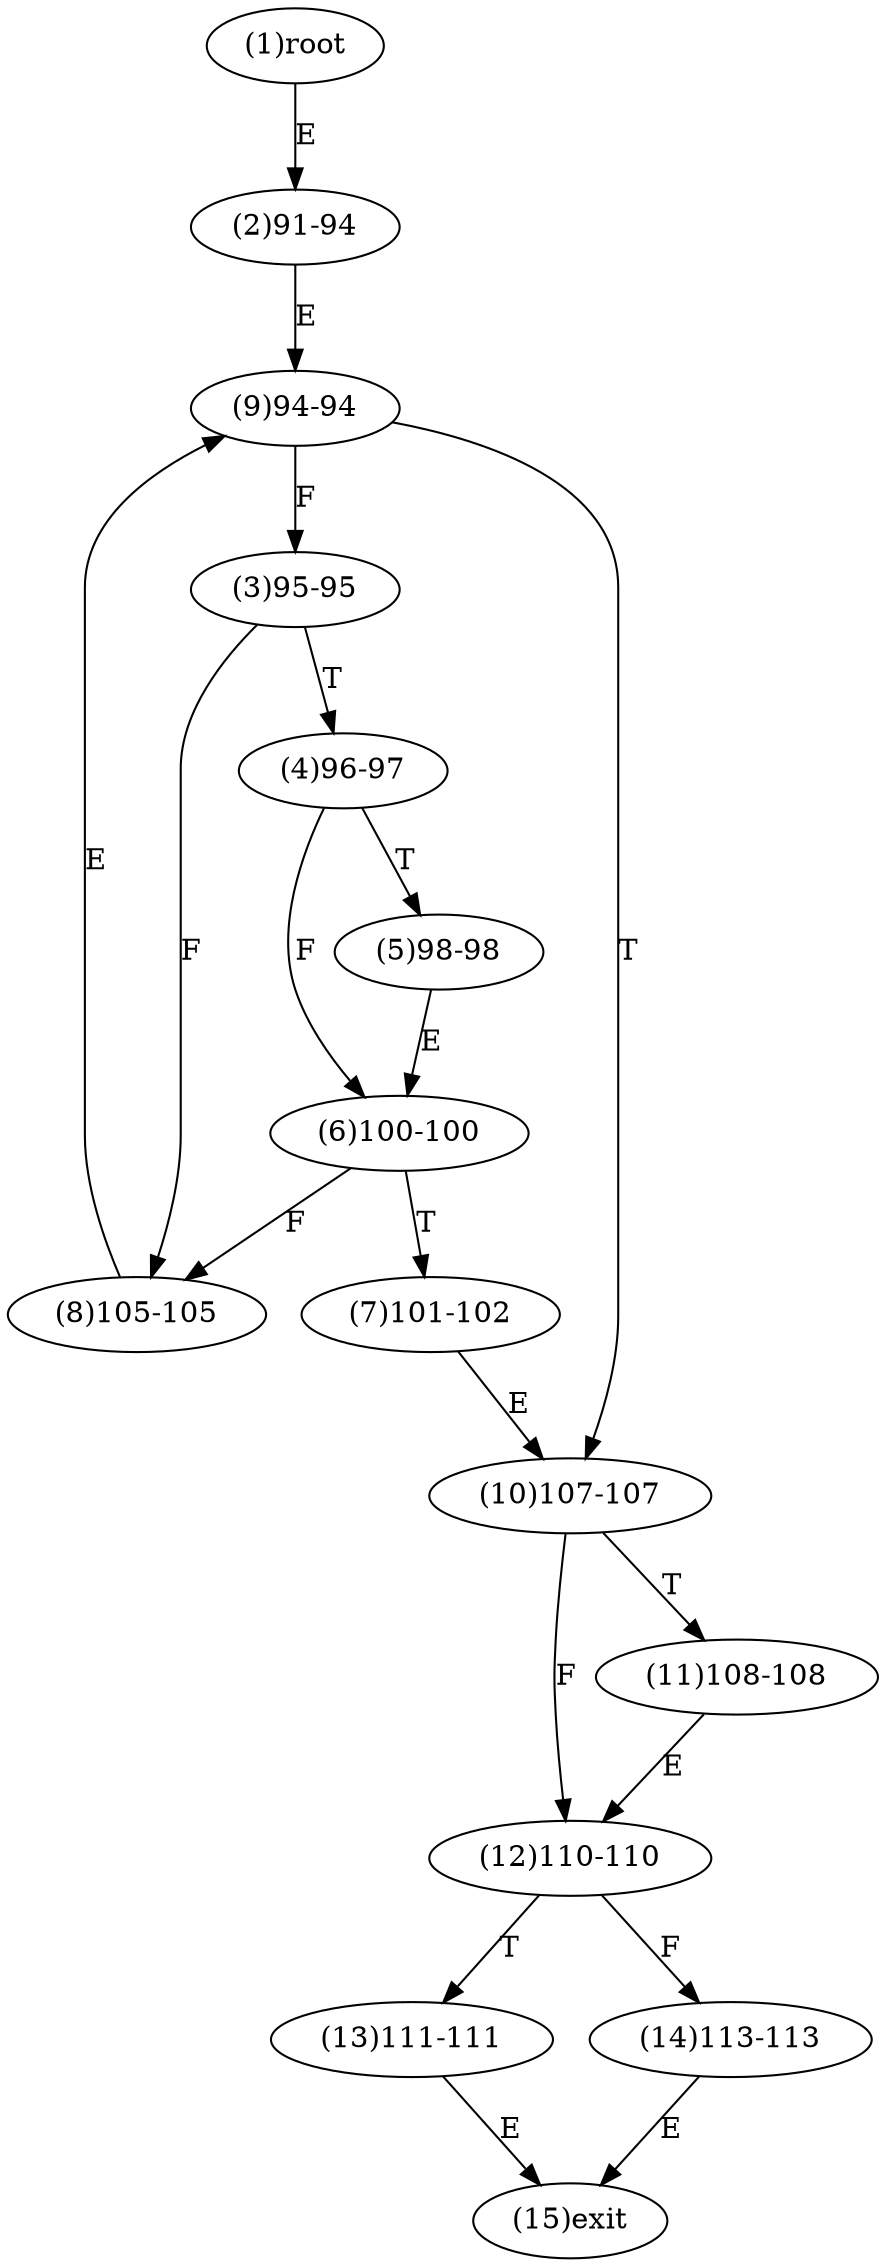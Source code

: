 digraph "" { 
1[ label="(1)root"];
2[ label="(2)91-94"];
3[ label="(3)95-95"];
4[ label="(4)96-97"];
5[ label="(5)98-98"];
6[ label="(6)100-100"];
7[ label="(7)101-102"];
8[ label="(8)105-105"];
9[ label="(9)94-94"];
10[ label="(10)107-107"];
11[ label="(11)108-108"];
12[ label="(12)110-110"];
13[ label="(13)111-111"];
14[ label="(14)113-113"];
15[ label="(15)exit"];
1->2[ label="E"];
2->9[ label="E"];
3->8[ label="F"];
3->4[ label="T"];
4->6[ label="F"];
4->5[ label="T"];
5->6[ label="E"];
6->8[ label="F"];
6->7[ label="T"];
7->10[ label="E"];
8->9[ label="E"];
9->3[ label="F"];
9->10[ label="T"];
10->12[ label="F"];
10->11[ label="T"];
11->12[ label="E"];
12->14[ label="F"];
12->13[ label="T"];
13->15[ label="E"];
14->15[ label="E"];
}